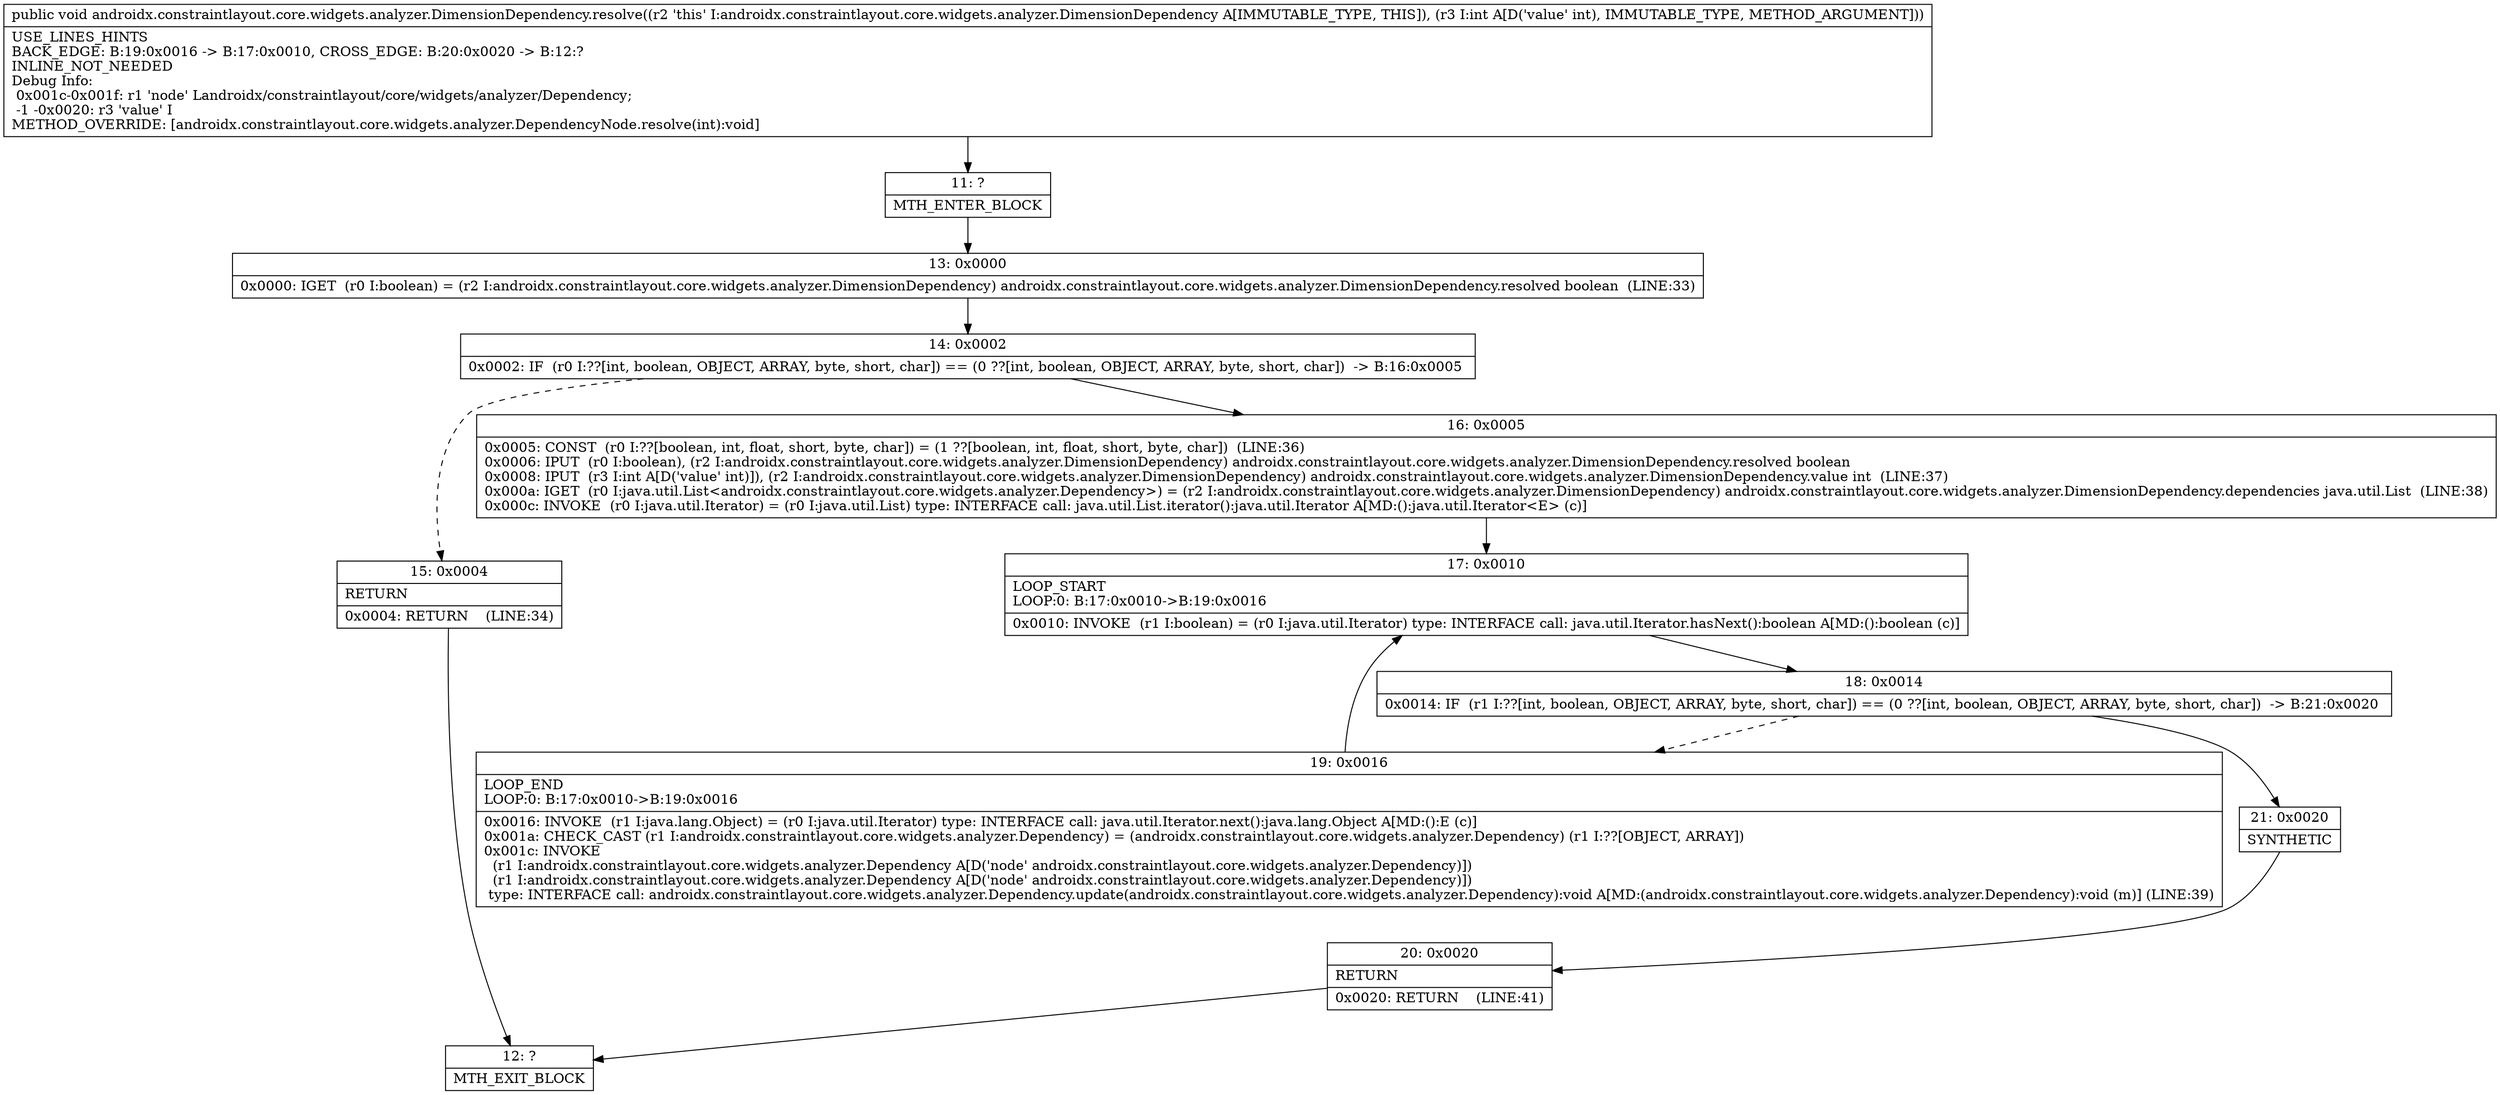 digraph "CFG forandroidx.constraintlayout.core.widgets.analyzer.DimensionDependency.resolve(I)V" {
Node_11 [shape=record,label="{11\:\ ?|MTH_ENTER_BLOCK\l}"];
Node_13 [shape=record,label="{13\:\ 0x0000|0x0000: IGET  (r0 I:boolean) = (r2 I:androidx.constraintlayout.core.widgets.analyzer.DimensionDependency) androidx.constraintlayout.core.widgets.analyzer.DimensionDependency.resolved boolean  (LINE:33)\l}"];
Node_14 [shape=record,label="{14\:\ 0x0002|0x0002: IF  (r0 I:??[int, boolean, OBJECT, ARRAY, byte, short, char]) == (0 ??[int, boolean, OBJECT, ARRAY, byte, short, char])  \-\> B:16:0x0005 \l}"];
Node_15 [shape=record,label="{15\:\ 0x0004|RETURN\l|0x0004: RETURN    (LINE:34)\l}"];
Node_12 [shape=record,label="{12\:\ ?|MTH_EXIT_BLOCK\l}"];
Node_16 [shape=record,label="{16\:\ 0x0005|0x0005: CONST  (r0 I:??[boolean, int, float, short, byte, char]) = (1 ??[boolean, int, float, short, byte, char])  (LINE:36)\l0x0006: IPUT  (r0 I:boolean), (r2 I:androidx.constraintlayout.core.widgets.analyzer.DimensionDependency) androidx.constraintlayout.core.widgets.analyzer.DimensionDependency.resolved boolean \l0x0008: IPUT  (r3 I:int A[D('value' int)]), (r2 I:androidx.constraintlayout.core.widgets.analyzer.DimensionDependency) androidx.constraintlayout.core.widgets.analyzer.DimensionDependency.value int  (LINE:37)\l0x000a: IGET  (r0 I:java.util.List\<androidx.constraintlayout.core.widgets.analyzer.Dependency\>) = (r2 I:androidx.constraintlayout.core.widgets.analyzer.DimensionDependency) androidx.constraintlayout.core.widgets.analyzer.DimensionDependency.dependencies java.util.List  (LINE:38)\l0x000c: INVOKE  (r0 I:java.util.Iterator) = (r0 I:java.util.List) type: INTERFACE call: java.util.List.iterator():java.util.Iterator A[MD:():java.util.Iterator\<E\> (c)]\l}"];
Node_17 [shape=record,label="{17\:\ 0x0010|LOOP_START\lLOOP:0: B:17:0x0010\-\>B:19:0x0016\l|0x0010: INVOKE  (r1 I:boolean) = (r0 I:java.util.Iterator) type: INTERFACE call: java.util.Iterator.hasNext():boolean A[MD:():boolean (c)]\l}"];
Node_18 [shape=record,label="{18\:\ 0x0014|0x0014: IF  (r1 I:??[int, boolean, OBJECT, ARRAY, byte, short, char]) == (0 ??[int, boolean, OBJECT, ARRAY, byte, short, char])  \-\> B:21:0x0020 \l}"];
Node_19 [shape=record,label="{19\:\ 0x0016|LOOP_END\lLOOP:0: B:17:0x0010\-\>B:19:0x0016\l|0x0016: INVOKE  (r1 I:java.lang.Object) = (r0 I:java.util.Iterator) type: INTERFACE call: java.util.Iterator.next():java.lang.Object A[MD:():E (c)]\l0x001a: CHECK_CAST (r1 I:androidx.constraintlayout.core.widgets.analyzer.Dependency) = (androidx.constraintlayout.core.widgets.analyzer.Dependency) (r1 I:??[OBJECT, ARRAY]) \l0x001c: INVOKE  \l  (r1 I:androidx.constraintlayout.core.widgets.analyzer.Dependency A[D('node' androidx.constraintlayout.core.widgets.analyzer.Dependency)])\l  (r1 I:androidx.constraintlayout.core.widgets.analyzer.Dependency A[D('node' androidx.constraintlayout.core.widgets.analyzer.Dependency)])\l type: INTERFACE call: androidx.constraintlayout.core.widgets.analyzer.Dependency.update(androidx.constraintlayout.core.widgets.analyzer.Dependency):void A[MD:(androidx.constraintlayout.core.widgets.analyzer.Dependency):void (m)] (LINE:39)\l}"];
Node_21 [shape=record,label="{21\:\ 0x0020|SYNTHETIC\l}"];
Node_20 [shape=record,label="{20\:\ 0x0020|RETURN\l|0x0020: RETURN    (LINE:41)\l}"];
MethodNode[shape=record,label="{public void androidx.constraintlayout.core.widgets.analyzer.DimensionDependency.resolve((r2 'this' I:androidx.constraintlayout.core.widgets.analyzer.DimensionDependency A[IMMUTABLE_TYPE, THIS]), (r3 I:int A[D('value' int), IMMUTABLE_TYPE, METHOD_ARGUMENT]))  | USE_LINES_HINTS\lBACK_EDGE: B:19:0x0016 \-\> B:17:0x0010, CROSS_EDGE: B:20:0x0020 \-\> B:12:?\lINLINE_NOT_NEEDED\lDebug Info:\l  0x001c\-0x001f: r1 'node' Landroidx\/constraintlayout\/core\/widgets\/analyzer\/Dependency;\l  \-1 \-0x0020: r3 'value' I\lMETHOD_OVERRIDE: [androidx.constraintlayout.core.widgets.analyzer.DependencyNode.resolve(int):void]\l}"];
MethodNode -> Node_11;Node_11 -> Node_13;
Node_13 -> Node_14;
Node_14 -> Node_15[style=dashed];
Node_14 -> Node_16;
Node_15 -> Node_12;
Node_16 -> Node_17;
Node_17 -> Node_18;
Node_18 -> Node_19[style=dashed];
Node_18 -> Node_21;
Node_19 -> Node_17;
Node_21 -> Node_20;
Node_20 -> Node_12;
}

